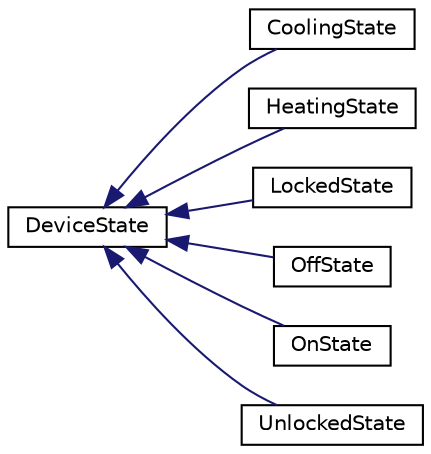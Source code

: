 digraph "Graphical Class Hierarchy"
{
 // LATEX_PDF_SIZE
  edge [fontname="Helvetica",fontsize="10",labelfontname="Helvetica",labelfontsize="10"];
  node [fontname="Helvetica",fontsize="10",shape=record];
  rankdir="LR";
  Node0 [label="DeviceState",height=0.2,width=0.4,color="black", fillcolor="white", style="filled",URL="$classDeviceState.html",tooltip="Abstract base class representing a generic state of a smart device."];
  Node0 -> Node1 [dir="back",color="midnightblue",fontsize="10",style="solid",fontname="Helvetica"];
  Node1 [label="CoolingState",height=0.2,width=0.4,color="black", fillcolor="white", style="filled",URL="$classCoolingState.html",tooltip="Concrete state representing the \"Cooling\" state of a smart device."];
  Node0 -> Node2 [dir="back",color="midnightblue",fontsize="10",style="solid",fontname="Helvetica"];
  Node2 [label="HeatingState",height=0.2,width=0.4,color="black", fillcolor="white", style="filled",URL="$classHeatingState.html",tooltip="Concrete state representing the \"Heating\" state of a smart device."];
  Node0 -> Node3 [dir="back",color="midnightblue",fontsize="10",style="solid",fontname="Helvetica"];
  Node3 [label="LockedState",height=0.2,width=0.4,color="black", fillcolor="white", style="filled",URL="$classLockedState.html",tooltip="Concrete state representing the \"Locked\" state of a smart device."];
  Node0 -> Node4 [dir="back",color="midnightblue",fontsize="10",style="solid",fontname="Helvetica"];
  Node4 [label="OffState",height=0.2,width=0.4,color="black", fillcolor="white", style="filled",URL="$classOffState.html",tooltip="Concrete state representing the \"Off\" state of a smart device."];
  Node0 -> Node5 [dir="back",color="midnightblue",fontsize="10",style="solid",fontname="Helvetica"];
  Node5 [label="OnState",height=0.2,width=0.4,color="black", fillcolor="white", style="filled",URL="$classOnState.html",tooltip="Concrete state representing the \"On\" state of a smart device."];
  Node0 -> Node6 [dir="back",color="midnightblue",fontsize="10",style="solid",fontname="Helvetica"];
  Node6 [label="UnlockedState",height=0.2,width=0.4,color="black", fillcolor="white", style="filled",URL="$classUnlockedState.html",tooltip="Concrete state representing the \"Unlocked\" state of a smart device."];
}
